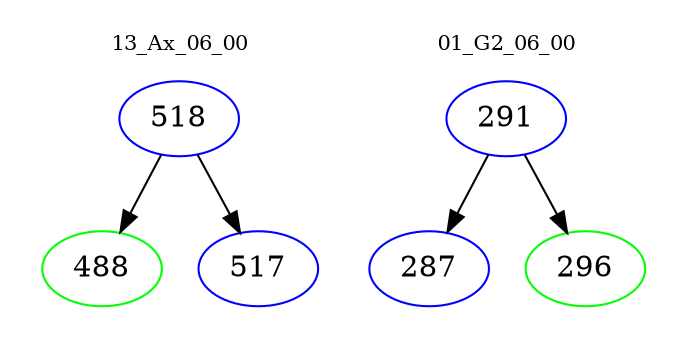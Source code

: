 digraph{
subgraph cluster_0 {
color = white
label = "13_Ax_06_00";
fontsize=10;
T0_518 [label="518", color="blue"]
T0_518 -> T0_488 [color="black"]
T0_488 [label="488", color="green"]
T0_518 -> T0_517 [color="black"]
T0_517 [label="517", color="blue"]
}
subgraph cluster_1 {
color = white
label = "01_G2_06_00";
fontsize=10;
T1_291 [label="291", color="blue"]
T1_291 -> T1_287 [color="black"]
T1_287 [label="287", color="blue"]
T1_291 -> T1_296 [color="black"]
T1_296 [label="296", color="green"]
}
}
